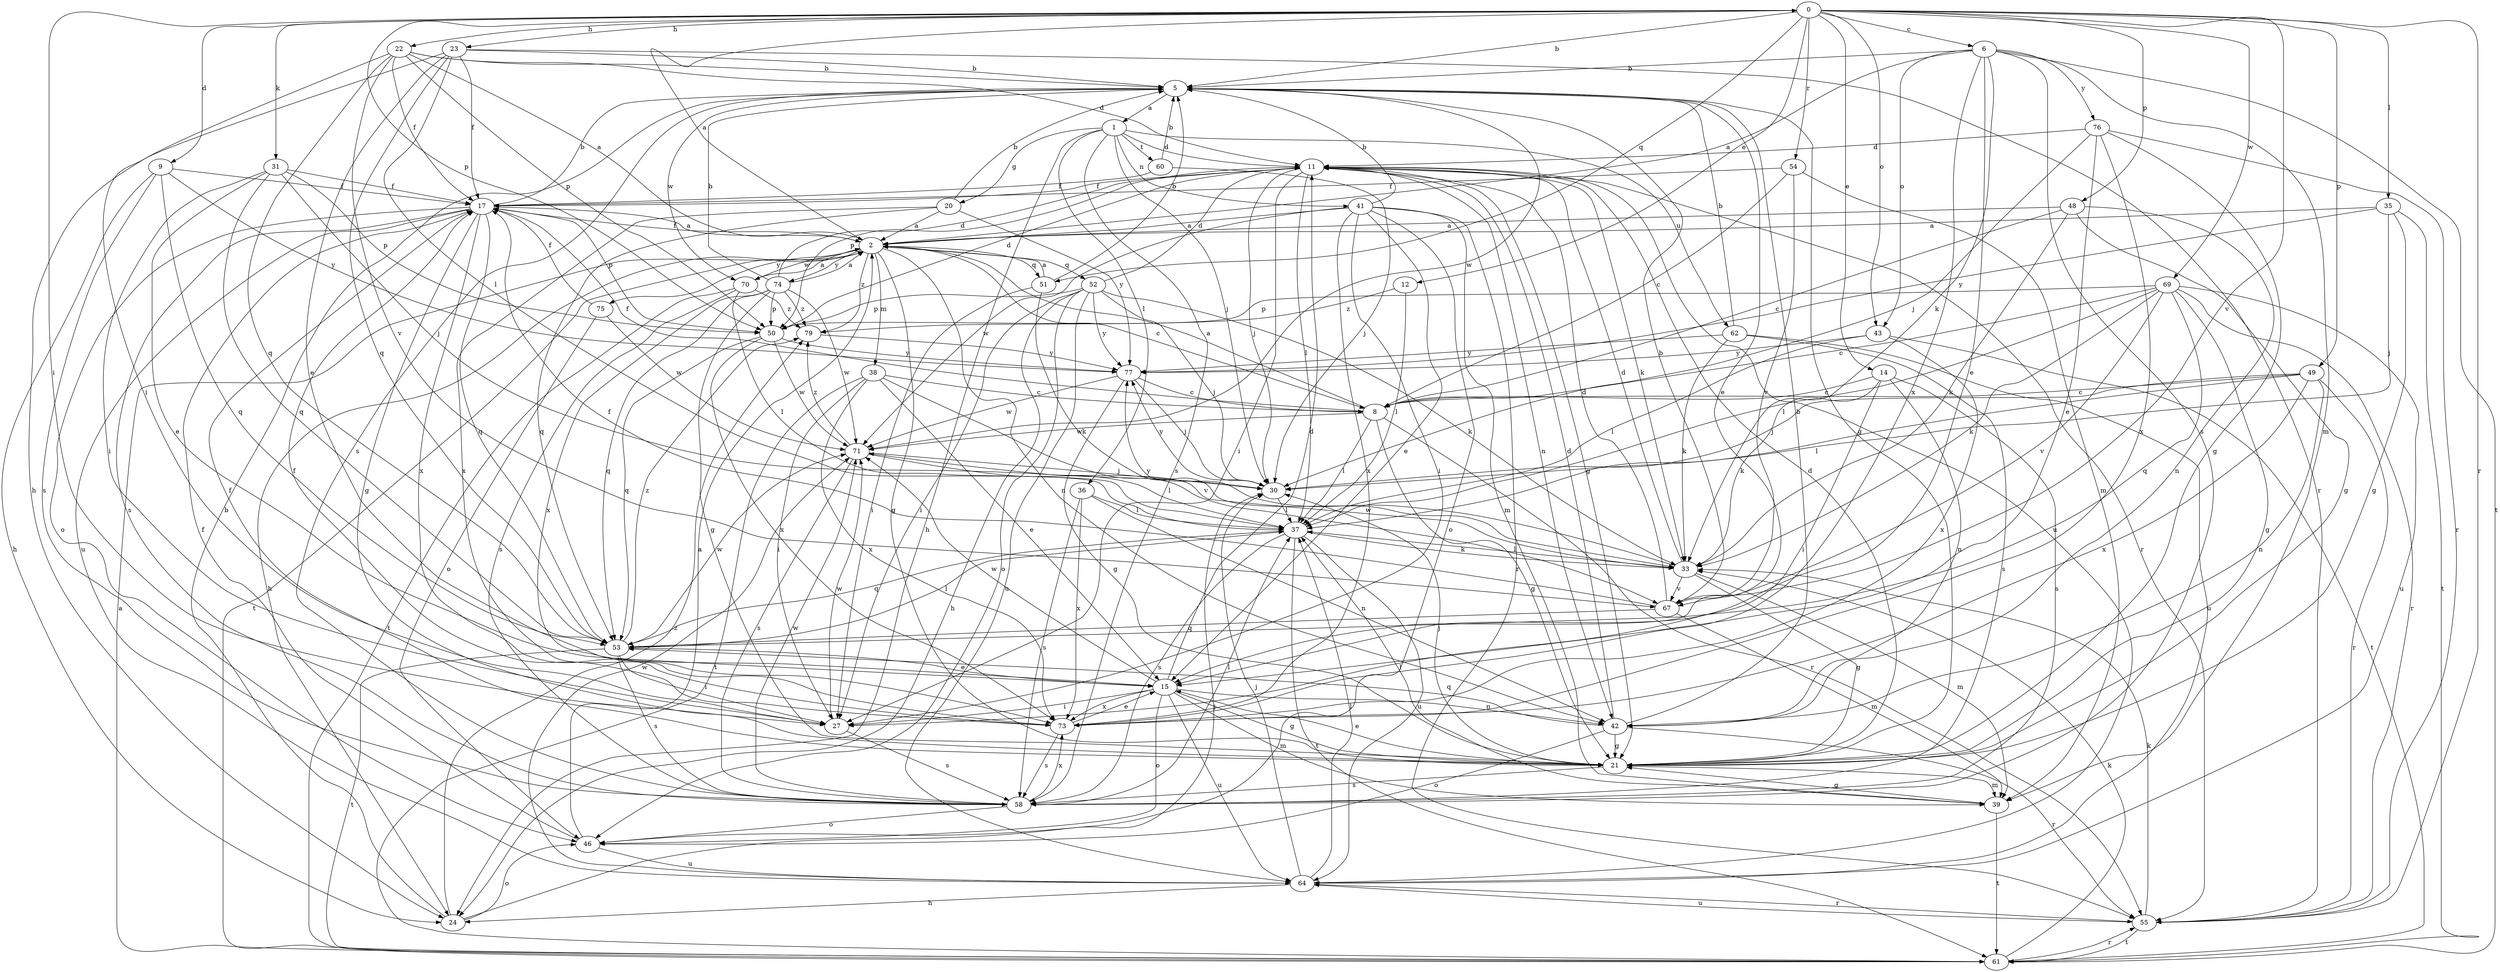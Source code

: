 strict digraph  {
0;
1;
2;
5;
6;
8;
9;
11;
12;
14;
15;
17;
20;
21;
22;
23;
24;
27;
30;
31;
33;
35;
36;
37;
38;
39;
41;
42;
43;
46;
48;
49;
50;
51;
52;
53;
54;
55;
58;
60;
61;
62;
64;
67;
69;
70;
71;
73;
74;
75;
76;
77;
79;
0 -> 5  [label=b];
0 -> 6  [label=c];
0 -> 9  [label=d];
0 -> 12  [label=e];
0 -> 14  [label=e];
0 -> 22  [label=h];
0 -> 23  [label=h];
0 -> 27  [label=i];
0 -> 31  [label=k];
0 -> 35  [label=l];
0 -> 43  [label=o];
0 -> 48  [label=p];
0 -> 49  [label=p];
0 -> 50  [label=p];
0 -> 51  [label=q];
0 -> 54  [label=r];
0 -> 55  [label=r];
0 -> 67  [label=v];
0 -> 69  [label=w];
1 -> 11  [label=d];
1 -> 20  [label=g];
1 -> 24  [label=h];
1 -> 30  [label=j];
1 -> 36  [label=l];
1 -> 41  [label=n];
1 -> 58  [label=s];
1 -> 60  [label=t];
1 -> 62  [label=u];
2 -> 0  [label=a];
2 -> 8  [label=c];
2 -> 17  [label=f];
2 -> 21  [label=g];
2 -> 24  [label=h];
2 -> 38  [label=m];
2 -> 42  [label=n];
2 -> 51  [label=q];
2 -> 52  [label=q];
2 -> 61  [label=t];
2 -> 70  [label=w];
2 -> 74  [label=y];
2 -> 75  [label=y];
2 -> 79  [label=z];
5 -> 1  [label=a];
5 -> 15  [label=e];
5 -> 21  [label=g];
5 -> 58  [label=s];
5 -> 70  [label=w];
5 -> 71  [label=w];
6 -> 2  [label=a];
6 -> 5  [label=b];
6 -> 15  [label=e];
6 -> 33  [label=k];
6 -> 39  [label=m];
6 -> 43  [label=o];
6 -> 58  [label=s];
6 -> 61  [label=t];
6 -> 73  [label=x];
6 -> 76  [label=y];
8 -> 2  [label=a];
8 -> 17  [label=f];
8 -> 21  [label=g];
8 -> 37  [label=l];
8 -> 55  [label=r];
8 -> 71  [label=w];
9 -> 17  [label=f];
9 -> 24  [label=h];
9 -> 53  [label=q];
9 -> 58  [label=s];
9 -> 77  [label=y];
11 -> 17  [label=f];
11 -> 21  [label=g];
11 -> 27  [label=i];
11 -> 30  [label=j];
11 -> 33  [label=k];
11 -> 37  [label=l];
11 -> 42  [label=n];
11 -> 50  [label=p];
11 -> 55  [label=r];
11 -> 64  [label=u];
12 -> 37  [label=l];
12 -> 79  [label=z];
14 -> 8  [label=c];
14 -> 27  [label=i];
14 -> 33  [label=k];
14 -> 42  [label=n];
14 -> 58  [label=s];
15 -> 11  [label=d];
15 -> 21  [label=g];
15 -> 27  [label=i];
15 -> 39  [label=m];
15 -> 42  [label=n];
15 -> 46  [label=o];
15 -> 64  [label=u];
15 -> 71  [label=w];
15 -> 73  [label=x];
17 -> 2  [label=a];
17 -> 5  [label=b];
17 -> 21  [label=g];
17 -> 46  [label=o];
17 -> 50  [label=p];
17 -> 53  [label=q];
17 -> 58  [label=s];
17 -> 64  [label=u];
17 -> 73  [label=x];
20 -> 2  [label=a];
20 -> 5  [label=b];
20 -> 53  [label=q];
20 -> 73  [label=x];
20 -> 77  [label=y];
21 -> 11  [label=d];
21 -> 15  [label=e];
21 -> 17  [label=f];
21 -> 30  [label=j];
21 -> 39  [label=m];
21 -> 58  [label=s];
22 -> 2  [label=a];
22 -> 5  [label=b];
22 -> 11  [label=d];
22 -> 17  [label=f];
22 -> 27  [label=i];
22 -> 50  [label=p];
22 -> 53  [label=q];
22 -> 67  [label=v];
23 -> 5  [label=b];
23 -> 15  [label=e];
23 -> 17  [label=f];
23 -> 24  [label=h];
23 -> 37  [label=l];
23 -> 53  [label=q];
23 -> 55  [label=r];
24 -> 5  [label=b];
24 -> 30  [label=j];
24 -> 46  [label=o];
24 -> 79  [label=z];
27 -> 58  [label=s];
27 -> 71  [label=w];
30 -> 37  [label=l];
30 -> 77  [label=y];
31 -> 15  [label=e];
31 -> 17  [label=f];
31 -> 27  [label=i];
31 -> 30  [label=j];
31 -> 50  [label=p];
31 -> 53  [label=q];
33 -> 11  [label=d];
33 -> 21  [label=g];
33 -> 37  [label=l];
33 -> 39  [label=m];
33 -> 67  [label=v];
33 -> 71  [label=w];
33 -> 77  [label=y];
35 -> 2  [label=a];
35 -> 21  [label=g];
35 -> 30  [label=j];
35 -> 61  [label=t];
35 -> 77  [label=y];
36 -> 37  [label=l];
36 -> 42  [label=n];
36 -> 58  [label=s];
36 -> 73  [label=x];
37 -> 33  [label=k];
37 -> 53  [label=q];
37 -> 58  [label=s];
37 -> 61  [label=t];
37 -> 64  [label=u];
38 -> 8  [label=c];
38 -> 15  [label=e];
38 -> 27  [label=i];
38 -> 61  [label=t];
38 -> 67  [label=v];
38 -> 73  [label=x];
39 -> 21  [label=g];
39 -> 37  [label=l];
39 -> 61  [label=t];
41 -> 2  [label=a];
41 -> 5  [label=b];
41 -> 15  [label=e];
41 -> 27  [label=i];
41 -> 39  [label=m];
41 -> 46  [label=o];
41 -> 55  [label=r];
41 -> 71  [label=w];
41 -> 73  [label=x];
42 -> 5  [label=b];
42 -> 11  [label=d];
42 -> 21  [label=g];
42 -> 46  [label=o];
42 -> 53  [label=q];
42 -> 55  [label=r];
43 -> 37  [label=l];
43 -> 61  [label=t];
43 -> 73  [label=x];
43 -> 77  [label=y];
46 -> 2  [label=a];
46 -> 17  [label=f];
46 -> 64  [label=u];
48 -> 2  [label=a];
48 -> 8  [label=c];
48 -> 21  [label=g];
48 -> 33  [label=k];
48 -> 42  [label=n];
49 -> 8  [label=c];
49 -> 30  [label=j];
49 -> 37  [label=l];
49 -> 42  [label=n];
49 -> 55  [label=r];
49 -> 73  [label=x];
50 -> 11  [label=d];
50 -> 53  [label=q];
50 -> 71  [label=w];
50 -> 73  [label=x];
50 -> 77  [label=y];
51 -> 2  [label=a];
51 -> 5  [label=b];
51 -> 27  [label=i];
51 -> 33  [label=k];
52 -> 11  [label=d];
52 -> 24  [label=h];
52 -> 27  [label=i];
52 -> 30  [label=j];
52 -> 33  [label=k];
52 -> 46  [label=o];
52 -> 50  [label=p];
52 -> 64  [label=u];
52 -> 77  [label=y];
53 -> 15  [label=e];
53 -> 27  [label=i];
53 -> 37  [label=l];
53 -> 58  [label=s];
53 -> 61  [label=t];
53 -> 71  [label=w];
53 -> 79  [label=z];
54 -> 8  [label=c];
54 -> 17  [label=f];
54 -> 39  [label=m];
54 -> 67  [label=v];
55 -> 33  [label=k];
55 -> 61  [label=t];
55 -> 64  [label=u];
58 -> 37  [label=l];
58 -> 46  [label=o];
58 -> 71  [label=w];
58 -> 73  [label=x];
60 -> 5  [label=b];
60 -> 17  [label=f];
60 -> 30  [label=j];
61 -> 2  [label=a];
61 -> 33  [label=k];
61 -> 55  [label=r];
62 -> 5  [label=b];
62 -> 33  [label=k];
62 -> 58  [label=s];
62 -> 64  [label=u];
62 -> 77  [label=y];
64 -> 24  [label=h];
64 -> 30  [label=j];
64 -> 37  [label=l];
64 -> 55  [label=r];
64 -> 71  [label=w];
67 -> 5  [label=b];
67 -> 11  [label=d];
67 -> 17  [label=f];
67 -> 39  [label=m];
67 -> 53  [label=q];
69 -> 8  [label=c];
69 -> 21  [label=g];
69 -> 33  [label=k];
69 -> 37  [label=l];
69 -> 50  [label=p];
69 -> 53  [label=q];
69 -> 55  [label=r];
69 -> 64  [label=u];
69 -> 67  [label=v];
70 -> 2  [label=a];
70 -> 37  [label=l];
70 -> 58  [label=s];
70 -> 61  [label=t];
70 -> 79  [label=z];
71 -> 30  [label=j];
71 -> 37  [label=l];
71 -> 58  [label=s];
71 -> 79  [label=z];
73 -> 15  [label=e];
73 -> 17  [label=f];
73 -> 58  [label=s];
74 -> 2  [label=a];
74 -> 5  [label=b];
74 -> 11  [label=d];
74 -> 21  [label=g];
74 -> 50  [label=p];
74 -> 53  [label=q];
74 -> 71  [label=w];
74 -> 73  [label=x];
74 -> 79  [label=z];
75 -> 17  [label=f];
75 -> 46  [label=o];
75 -> 71  [label=w];
76 -> 11  [label=d];
76 -> 15  [label=e];
76 -> 21  [label=g];
76 -> 30  [label=j];
76 -> 55  [label=r];
76 -> 73  [label=x];
77 -> 8  [label=c];
77 -> 21  [label=g];
77 -> 30  [label=j];
77 -> 71  [label=w];
79 -> 77  [label=y];
}
